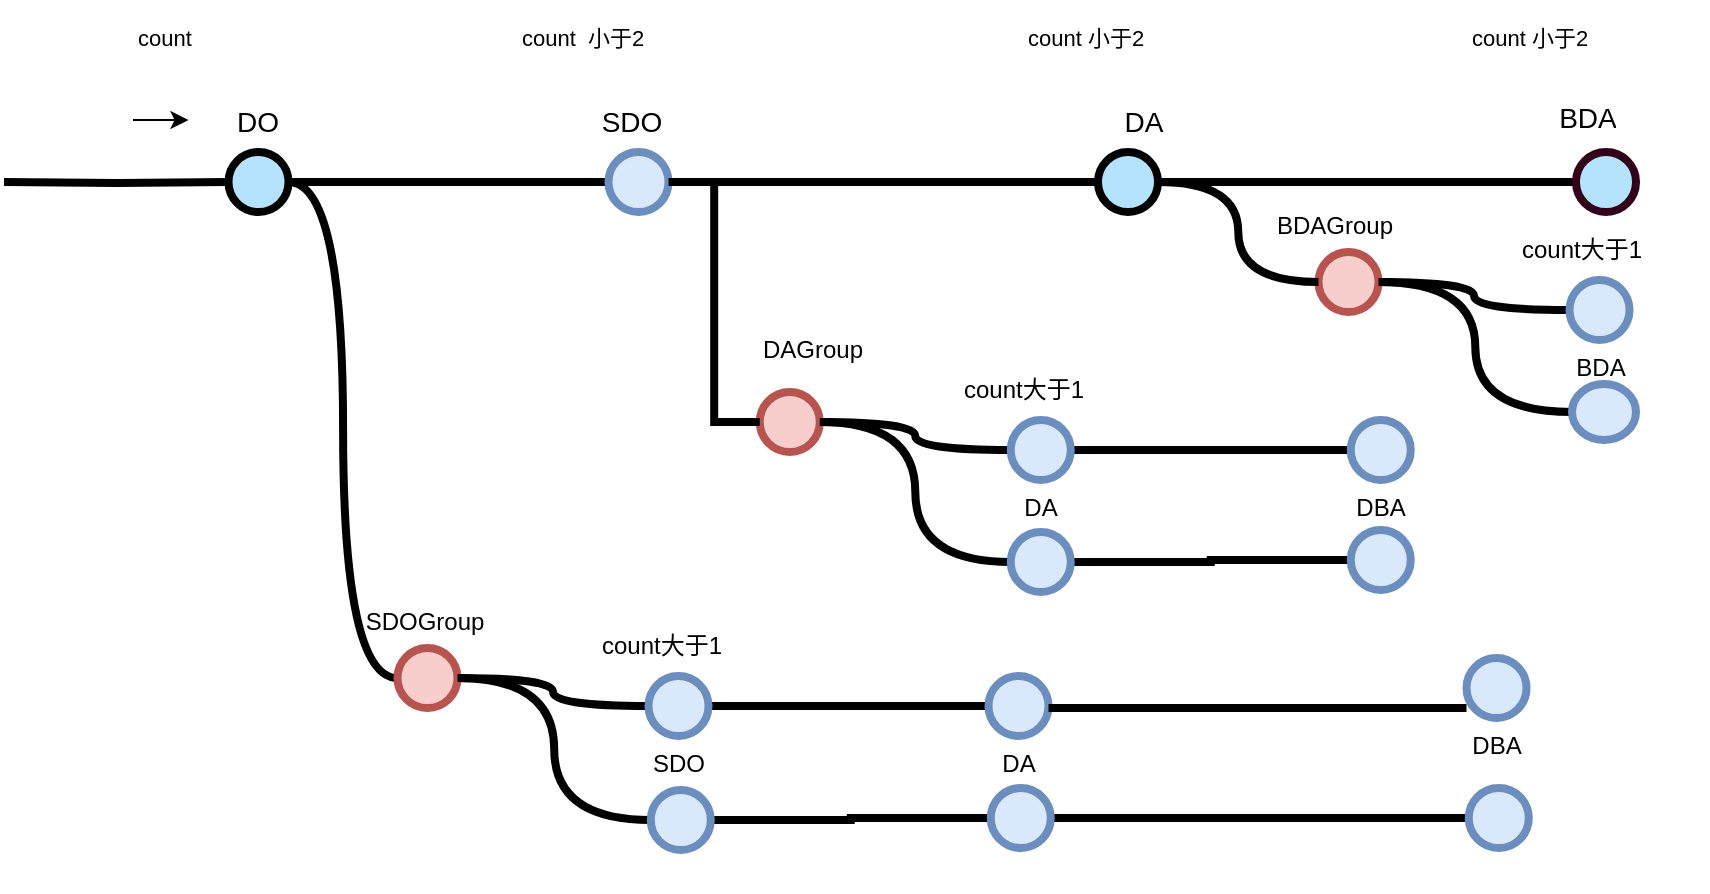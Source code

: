 <mxfile version="23.0.2" type="github">
  <diagram id="yPxyJZ8AM_hMuL3Unpa9" name="complex gitflow">
    <mxGraphModel dx="1434" dy="723" grid="1" gridSize="10" guides="1" tooltips="1" connect="1" arrows="1" fold="1" page="1" pageScale="1" pageWidth="1100" pageHeight="850" math="0" shadow="0">
      <root>
        <mxCell id="0" />
        <mxCell id="1" parent="0" />
        <mxCell id="uWUnNED6HEl2aK5fdaIb-7" value="&lt;font&gt;&lt;font&gt;&lt;font&gt;count大于1&lt;/font&gt;&lt;/font&gt;&lt;/font&gt;" style="text;html=1;strokeColor=none;fillColor=none;align=center;verticalAlign=middle;whiteSpace=wrap;overflow=hidden;" parent="1" vertex="1">
          <mxGeometry x="438.5" y="428" width="80" height="30" as="geometry" />
        </mxCell>
        <mxCell id="uWUnNED6HEl2aK5fdaIb-8" value="" style="edgeStyle=orthogonalEdgeStyle;rounded=0;html=1;jettySize=auto;orthogonalLoop=1;plain-blue;endArrow=none;endFill=0;strokeWidth=4;strokeColor=#000000;entryX=0;entryY=0.5;entryDx=0;entryDy=0;entryPerimeter=0;" parent="1" source="uWUnNED6HEl2aK5fdaIb-10" target="9hBKPDzoitwpIBdzFDQ7-16" edge="1">
          <mxGeometry x="292.25" y="211" as="geometry">
            <mxPoint x="442.25" y="211" as="targetPoint" />
          </mxGeometry>
        </mxCell>
        <mxCell id="uWUnNED6HEl2aK5fdaIb-9" style="edgeStyle=orthogonalEdgeStyle;curved=1;rounded=0;html=1;exitX=1;exitY=0.5;exitPerimeter=0;entryX=0;entryY=0.5;entryPerimeter=0;endArrow=none;endFill=0;jettySize=auto;orthogonalLoop=1;strokeWidth=4;fontSize=15;" parent="1" source="uWUnNED6HEl2aK5fdaIb-10" target="uWUnNED6HEl2aK5fdaIb-15" edge="1">
          <mxGeometry relative="1" as="geometry" />
        </mxCell>
        <mxCell id="uWUnNED6HEl2aK5fdaIb-10" value="" style="verticalLabelPosition=bottom;verticalAlign=top;html=1;strokeWidth=4;shape=mxgraph.flowchart.on-page_reference;plain-blue;gradientColor=none;fillColor=#B5E3Fe;strokeColor=#000000;" parent="1" vertex="1">
          <mxGeometry x="262.25" y="196" width="30" height="30" as="geometry" />
        </mxCell>
        <mxCell id="uWUnNED6HEl2aK5fdaIb-80" value="" style="edgeStyle=orthogonalEdgeStyle;curved=1;rounded=0;orthogonalLoop=1;jettySize=auto;html=1;endArrow=none;endFill=0;strokeWidth=4;entryX=0;entryY=0.5;entryDx=0;entryDy=0;entryPerimeter=0;" parent="1" source="uWUnNED6HEl2aK5fdaIb-11" target="uWUnNED6HEl2aK5fdaIb-109" edge="1">
          <mxGeometry relative="1" as="geometry">
            <mxPoint x="809.25" y="211" as="targetPoint" />
          </mxGeometry>
        </mxCell>
        <mxCell id="uWUnNED6HEl2aK5fdaIb-11" value="" style="verticalLabelPosition=bottom;verticalAlign=top;html=1;strokeWidth=4;shape=mxgraph.flowchart.on-page_reference;plain-blue;gradientColor=none;strokeColor=#000000;fillColor=#B5E3FE;" parent="1" vertex="1">
          <mxGeometry x="697" y="196" width="30" height="30" as="geometry" />
        </mxCell>
        <mxCell id="uWUnNED6HEl2aK5fdaIb-109" value="" style="verticalLabelPosition=bottom;verticalAlign=top;html=1;strokeWidth=4;shape=mxgraph.flowchart.on-page_reference;plain-blue;gradientColor=none;strokeColor=#33001A;fillColor=#B5E3FE;" parent="1" vertex="1">
          <mxGeometry x="936" y="196" width="30" height="30" as="geometry" />
        </mxCell>
        <mxCell id="uWUnNED6HEl2aK5fdaIb-12" value="" style="edgeStyle=orthogonalEdgeStyle;rounded=0;html=1;jettySize=auto;orthogonalLoop=1;strokeWidth=4;endArrow=none;endFill=0;" parent="1" target="uWUnNED6HEl2aK5fdaIb-10" edge="1">
          <mxGeometry x="192.25" y="211" as="geometry">
            <mxPoint x="150" y="211" as="sourcePoint" />
          </mxGeometry>
        </mxCell>
        <mxCell id="uWUnNED6HEl2aK5fdaIb-14" style="edgeStyle=orthogonalEdgeStyle;curved=1;rounded=0;html=1;exitX=1;exitY=0.5;exitPerimeter=0;endArrow=none;endFill=0;jettySize=auto;orthogonalLoop=1;strokeWidth=4;fontSize=15;" parent="1" source="uWUnNED6HEl2aK5fdaIb-15" target="uWUnNED6HEl2aK5fdaIb-17" edge="1">
          <mxGeometry relative="1" as="geometry" />
        </mxCell>
        <mxCell id="uWUnNED6HEl2aK5fdaIb-15" value="" style="verticalLabelPosition=bottom;verticalAlign=top;html=1;strokeWidth=4;shape=mxgraph.flowchart.on-page_reference;strokeColor=#b85450;fillColor=#f8cecc;" parent="1" vertex="1">
          <mxGeometry x="346.75" y="444" width="30" height="30" as="geometry" />
        </mxCell>
        <mxCell id="uWUnNED6HEl2aK5fdaIb-16" style="edgeStyle=orthogonalEdgeStyle;curved=1;rounded=0;html=1;exitX=1;exitY=0.5;exitPerimeter=0;entryX=0;entryY=0.5;entryPerimeter=0;endArrow=none;endFill=0;jettySize=auto;orthogonalLoop=1;strokeWidth=4;fontSize=15;" parent="1" source="uWUnNED6HEl2aK5fdaIb-17" target="uWUnNED6HEl2aK5fdaIb-19" edge="1">
          <mxGeometry relative="1" as="geometry" />
        </mxCell>
        <mxCell id="uWUnNED6HEl2aK5fdaIb-17" value="SDO" style="verticalLabelPosition=bottom;verticalAlign=top;html=1;strokeWidth=4;shape=mxgraph.flowchart.on-page_reference;strokeColor=#6c8ebf;fillColor=#dae8fc;" parent="1" vertex="1">
          <mxGeometry x="472.25" y="458" width="30" height="30" as="geometry" />
        </mxCell>
        <mxCell id="uWUnNED6HEl2aK5fdaIb-19" value="DA" style="verticalLabelPosition=bottom;verticalAlign=top;html=1;strokeWidth=4;shape=mxgraph.flowchart.on-page_reference;strokeColor=#6c8ebf;fillColor=#dae8fc;" parent="1" vertex="1">
          <mxGeometry x="642.25" y="458" width="30" height="30" as="geometry" />
        </mxCell>
        <mxCell id="uWUnNED6HEl2aK5fdaIb-71" value="" style="edgeStyle=orthogonalEdgeStyle;rounded=0;orthogonalLoop=1;jettySize=auto;html=1;endArrow=none;endFill=0;strokeWidth=4;" parent="1" source="uWUnNED6HEl2aK5fdaIb-69" target="uWUnNED6HEl2aK5fdaIb-70" edge="1">
          <mxGeometry relative="1" as="geometry" />
        </mxCell>
        <mxCell id="uWUnNED6HEl2aK5fdaIb-75" style="edgeStyle=orthogonalEdgeStyle;rounded=0;orthogonalLoop=1;jettySize=auto;html=1;entryX=1;entryY=0.5;entryDx=0;entryDy=0;entryPerimeter=0;endArrow=none;endFill=0;strokeWidth=4;curved=1;" parent="1" source="uWUnNED6HEl2aK5fdaIb-69" target="uWUnNED6HEl2aK5fdaIb-15" edge="1">
          <mxGeometry relative="1" as="geometry" />
        </mxCell>
        <mxCell id="uWUnNED6HEl2aK5fdaIb-69" value="&lt;br&gt;&lt;font style=&quot;display: none !important;&quot; class=&quot;transmart-tgt-font transmart-tgt-font-container&quot;&gt;SD&lt;/font&gt;" style="verticalLabelPosition=bottom;verticalAlign=top;html=1;strokeWidth=4;shape=mxgraph.flowchart.on-page_reference;strokeColor=#6c8ebf;fillColor=#dae8fc;" parent="1" vertex="1">
          <mxGeometry x="473.38" y="515" width="30" height="30" as="geometry" />
        </mxCell>
        <mxCell id="uWUnNED6HEl2aK5fdaIb-78" value="" style="edgeStyle=orthogonalEdgeStyle;curved=1;rounded=0;orthogonalLoop=1;jettySize=auto;html=1;endArrow=none;endFill=0;strokeWidth=4;" parent="1" source="uWUnNED6HEl2aK5fdaIb-70" target="uWUnNED6HEl2aK5fdaIb-77" edge="1">
          <mxGeometry relative="1" as="geometry" />
        </mxCell>
        <mxCell id="uWUnNED6HEl2aK5fdaIb-70" value="" style="verticalLabelPosition=bottom;verticalAlign=top;html=1;strokeWidth=4;shape=mxgraph.flowchart.on-page_reference;strokeColor=#6c8ebf;fillColor=#dae8fc;" parent="1" vertex="1">
          <mxGeometry x="643.38" y="514" width="30" height="30" as="geometry" />
        </mxCell>
        <mxCell id="uWUnNED6HEl2aK5fdaIb-77" value="" style="verticalLabelPosition=bottom;verticalAlign=top;html=1;strokeWidth=4;shape=mxgraph.flowchart.on-page_reference;strokeColor=#6c8ebf;fillColor=#dae8fc;" parent="1" vertex="1">
          <mxGeometry x="882.38" y="514" width="30" height="30" as="geometry" />
        </mxCell>
        <mxCell id="uWUnNED6HEl2aK5fdaIb-101" value="&lt;font&gt;DA&lt;/font&gt;" style="text;html=1;strokeColor=none;fillColor=none;align=center;verticalAlign=middle;whiteSpace=wrap;overflow=hidden;fontSize=14;" parent="1" vertex="1">
          <mxGeometry x="665" y="170" width="110" height="20" as="geometry" />
        </mxCell>
        <mxCell id="uWUnNED6HEl2aK5fdaIb-103" value="&lt;font&gt;DO&lt;/font&gt;&lt;font style=&quot;display: none !important;&quot; class=&quot;transmart-tgt-font transmart-tgt-font-container&quot;&gt;做&lt;/font&gt;" style="text;html=1;strokeColor=none;fillColor=none;align=center;verticalAlign=middle;whiteSpace=wrap;overflow=hidden;fontSize=14;" parent="1" vertex="1">
          <mxGeometry x="242.25" y="170" width="70" height="20" as="geometry" />
        </mxCell>
        <mxCell id="uWUnNED6HEl2aK5fdaIb-104" value="&lt;font&gt;DBA&lt;br&gt;&lt;/font&gt;&lt;font style=&quot;display: none !important;&quot; class=&quot;transmart-tgt-font transmart-tgt-font-container&quot;&gt;B&lt;/font&gt;&lt;br&gt;&lt;font style=&quot;display: none !important;&quot; class=&quot;transmart-tgt-font transmart-tgt-font-container&quot;&gt;B&lt;/font&gt;" style="verticalLabelPosition=bottom;verticalAlign=top;html=1;strokeWidth=4;shape=mxgraph.flowchart.on-page_reference;strokeColor=#6c8ebf;fillColor=#dae8fc;" parent="1" vertex="1">
          <mxGeometry x="881.25" y="449" width="30" height="30" as="geometry" />
        </mxCell>
        <mxCell id="uWUnNED6HEl2aK5fdaIb-116" value="&lt;font&gt;BDA&lt;/font&gt;" style="text;html=1;strokeColor=none;fillColor=none;align=center;verticalAlign=middle;whiteSpace=wrap;overflow=hidden;fontSize=14;" parent="1" vertex="1">
          <mxGeometry x="887" y="168" width="110" height="20" as="geometry" />
        </mxCell>
        <mxCell id="fSnZ5vnYTslC5NarKmr_-9" value="" style="edgeStyle=orthogonalEdgeStyle;rounded=0;orthogonalLoop=1;jettySize=auto;html=1;fontSize=12;fontColor=#000000;entryX=0;entryY=0.5;entryDx=0;entryDy=0;" parent="1" target="uWUnNED6HEl2aK5fdaIb-103" edge="1">
          <mxGeometry relative="1" as="geometry">
            <mxPoint x="222.25" y="180" as="targetPoint" />
            <Array as="points">
              <mxPoint x="222.25" y="180" />
              <mxPoint x="222.25" y="180" />
            </Array>
            <mxPoint x="214.5" y="180" as="sourcePoint" />
          </mxGeometry>
        </mxCell>
        <mxCell id="9hBKPDzoitwpIBdzFDQ7-21" value="" style="edgeStyle=orthogonalEdgeStyle;rounded=0;orthogonalLoop=1;jettySize=auto;html=1;fontSize=15;endArrow=none;endFill=0;strokeWidth=4;entryX=0;entryY=0.5;entryDx=0;entryDy=0;entryPerimeter=0;" parent="1" source="9hBKPDzoitwpIBdzFDQ7-16" target="uWUnNED6HEl2aK5fdaIb-11" edge="1">
          <mxGeometry relative="1" as="geometry">
            <mxPoint x="560.25" y="211" as="targetPoint" />
          </mxGeometry>
        </mxCell>
        <mxCell id="9hBKPDzoitwpIBdzFDQ7-16" value="" style="verticalLabelPosition=bottom;verticalAlign=top;html=1;strokeWidth=4;shape=mxgraph.flowchart.on-page_reference;strokeColor=#6c8ebf;fillColor=#dae8fc;" parent="1" vertex="1">
          <mxGeometry x="452.25" y="196" width="30" height="30" as="geometry" />
        </mxCell>
        <mxCell id="9hBKPDzoitwpIBdzFDQ7-61" value="SDO" style="text;html=1;strokeColor=none;fillColor=none;align=center;verticalAlign=middle;whiteSpace=wrap;overflow=hidden;fontSize=14;" parent="1" vertex="1">
          <mxGeometry x="428.5" y="170" width="70" height="20" as="geometry" />
        </mxCell>
        <mxCell id="YAp-t9_kWDEZAxPkfOaO-1" value="&lt;span style=&quot;text-align: center; font-size: 11px;&quot;&gt;&lt;font&gt;count&lt;/font&gt;&lt;font style=&quot;display: none !important;&quot; class=&quot;transmart-tgt-font transmart-tgt-font-container&quot;&gt;计数&lt;/font&gt;&lt;/span&gt;" style="text;html=1;strokeColor=none;fillColor=none;align=left;verticalAlign=middle;whiteSpace=wrap;overflow=hidden;fontSize=11;fontStyle=0;fontColor=#000000;" vertex="1" parent="1">
          <mxGeometry x="214.5" y="120" width="120" height="38" as="geometry" />
        </mxCell>
        <mxCell id="YAp-t9_kWDEZAxPkfOaO-2" value="&lt;span style=&quot;text-align: center; font-size: 11px;&quot;&gt;&lt;font&gt;&lt;font&gt;count&amp;nbsp; 小于2&lt;/font&gt;&lt;font style=&quot;display: none !important;&quot; class=&quot;transmart-tgt-font transmart-tgt-font-container&quot;&gt;计数=&lt;/font&gt;&lt;/font&gt;&lt;font style=&quot;display: none !important;&quot; class=&quot;transmart-tgt-font transmart-tgt-font-container&quot;&gt;计数&lt;/font&gt;&lt;/span&gt;" style="text;html=1;strokeColor=none;fillColor=none;align=left;verticalAlign=middle;whiteSpace=wrap;overflow=hidden;fontSize=11;fontStyle=0;fontColor=#000000;" vertex="1" parent="1">
          <mxGeometry x="407.25" y="120" width="120" height="38" as="geometry" />
        </mxCell>
        <mxCell id="YAp-t9_kWDEZAxPkfOaO-3" value="&lt;span style=&quot;text-align: center; font-size: 11px;&quot;&gt;&lt;font&gt;&lt;font&gt;count 小于2&lt;/font&gt;&lt;font style=&quot;display: none !important;&quot; class=&quot;transmart-tgt-font transmart-tgt-font-container&quot;&gt;计数&lt;/font&gt;&lt;/font&gt;&lt;font style=&quot;display: none !important;&quot; class=&quot;transmart-tgt-font transmart-tgt-font-container&quot;&gt;计数&lt;/font&gt;&lt;/span&gt;" style="text;html=1;strokeColor=none;fillColor=none;align=left;verticalAlign=middle;whiteSpace=wrap;overflow=hidden;fontSize=11;fontStyle=0;fontColor=#000000;" vertex="1" parent="1">
          <mxGeometry x="660" y="120" width="120" height="38" as="geometry" />
        </mxCell>
        <mxCell id="YAp-t9_kWDEZAxPkfOaO-4" value="&lt;span style=&quot;text-align: center; font-size: 11px;&quot;&gt;&lt;font&gt;&lt;font&gt;&lt;font&gt;count 小于2&lt;/font&gt;&lt;/font&gt;&lt;font style=&quot;display: none !important;&quot; class=&quot;transmart-tgt-font transmart-tgt-font-container&quot;&gt;计数&lt;/font&gt;&lt;/font&gt;&lt;font style=&quot;display: none !important;&quot; class=&quot;transmart-tgt-font transmart-tgt-font-container&quot;&gt;计数&lt;/font&gt;&lt;/span&gt;" style="text;html=1;strokeColor=none;fillColor=none;align=left;verticalAlign=middle;whiteSpace=wrap;overflow=hidden;fontSize=11;fontStyle=0;fontColor=#000000;" vertex="1" parent="1">
          <mxGeometry x="882" y="120" width="120" height="38" as="geometry" />
        </mxCell>
        <mxCell id="YAp-t9_kWDEZAxPkfOaO-5" value="&lt;font&gt;&lt;font&gt;SDOGroup&lt;/font&gt;&lt;font style=&quot;display: none !important;&quot; class=&quot;transmart-tgt-font transmart-tgt-font-container&quot;&gt;SDO集团&lt;/font&gt;&lt;/font&gt;&lt;font style=&quot;display: none !important;&quot; class=&quot;transmart-tgt-font transmart-tgt-font-container&quot;&gt;文本&lt;/font&gt;" style="text;html=1;align=center;verticalAlign=middle;resizable=0;points=[];autosize=1;strokeColor=none;fillColor=none;" vertex="1" parent="1">
          <mxGeometry x="320" y="416" width="80" height="30" as="geometry" />
        </mxCell>
        <mxCell id="YAp-t9_kWDEZAxPkfOaO-8" value="" style="edgeStyle=orthogonalEdgeStyle;curved=1;rounded=0;orthogonalLoop=1;jettySize=auto;html=1;endArrow=none;endFill=0;strokeWidth=4;" edge="1" parent="1">
          <mxGeometry relative="1" as="geometry">
            <mxPoint x="672.25" y="474" as="sourcePoint" />
            <mxPoint x="881.25" y="474" as="targetPoint" />
          </mxGeometry>
        </mxCell>
        <mxCell id="YAp-t9_kWDEZAxPkfOaO-9" value="&lt;font&gt;&lt;font&gt;&lt;font&gt;count大于1&lt;/font&gt;&lt;/font&gt;&lt;/font&gt;" style="text;html=1;strokeColor=none;fillColor=none;align=center;verticalAlign=middle;whiteSpace=wrap;overflow=hidden;" vertex="1" parent="1">
          <mxGeometry x="619.63" y="300" width="80" height="30" as="geometry" />
        </mxCell>
        <mxCell id="YAp-t9_kWDEZAxPkfOaO-10" style="edgeStyle=orthogonalEdgeStyle;curved=1;rounded=0;html=1;exitX=1;exitY=0.5;exitPerimeter=0;endArrow=none;endFill=0;jettySize=auto;orthogonalLoop=1;strokeWidth=4;fontSize=15;" edge="1" parent="1" source="YAp-t9_kWDEZAxPkfOaO-11" target="YAp-t9_kWDEZAxPkfOaO-13">
          <mxGeometry relative="1" as="geometry" />
        </mxCell>
        <mxCell id="YAp-t9_kWDEZAxPkfOaO-11" value="" style="verticalLabelPosition=bottom;verticalAlign=top;html=1;strokeWidth=4;shape=mxgraph.flowchart.on-page_reference;strokeColor=#b85450;fillColor=#f8cecc;" vertex="1" parent="1">
          <mxGeometry x="527.88" y="316" width="30" height="30" as="geometry" />
        </mxCell>
        <mxCell id="YAp-t9_kWDEZAxPkfOaO-12" style="edgeStyle=orthogonalEdgeStyle;curved=1;rounded=0;html=1;exitX=1;exitY=0.5;exitPerimeter=0;entryX=0;entryY=0.5;entryPerimeter=0;endArrow=none;endFill=0;jettySize=auto;orthogonalLoop=1;strokeWidth=4;fontSize=15;" edge="1" parent="1" source="YAp-t9_kWDEZAxPkfOaO-13" target="YAp-t9_kWDEZAxPkfOaO-14">
          <mxGeometry relative="1" as="geometry" />
        </mxCell>
        <mxCell id="YAp-t9_kWDEZAxPkfOaO-13" value="DA&lt;br&gt;&lt;font style=&quot;display: none !important;&quot; class=&quot;transmart-tgt-font transmart-tgt-font-container&quot;&gt;D&lt;/font&gt;" style="verticalLabelPosition=bottom;verticalAlign=top;html=1;strokeWidth=4;shape=mxgraph.flowchart.on-page_reference;strokeColor=#6c8ebf;fillColor=#dae8fc;" vertex="1" parent="1">
          <mxGeometry x="653.38" y="330" width="30" height="30" as="geometry" />
        </mxCell>
        <mxCell id="YAp-t9_kWDEZAxPkfOaO-14" value="&lt;font&gt;DBA&lt;/font&gt;&lt;font style=&quot;display: none !important;&quot; class=&quot;transmart-tgt-font transmart-tgt-font-container&quot;&gt;B&lt;/font&gt;" style="verticalLabelPosition=bottom;verticalAlign=top;html=1;strokeWidth=4;shape=mxgraph.flowchart.on-page_reference;strokeColor=#6c8ebf;fillColor=#dae8fc;" vertex="1" parent="1">
          <mxGeometry x="823.38" y="330" width="30" height="30" as="geometry" />
        </mxCell>
        <mxCell id="YAp-t9_kWDEZAxPkfOaO-15" value="" style="edgeStyle=orthogonalEdgeStyle;rounded=0;orthogonalLoop=1;jettySize=auto;html=1;endArrow=none;endFill=0;strokeWidth=4;" edge="1" parent="1" source="YAp-t9_kWDEZAxPkfOaO-17" target="YAp-t9_kWDEZAxPkfOaO-18">
          <mxGeometry relative="1" as="geometry" />
        </mxCell>
        <mxCell id="YAp-t9_kWDEZAxPkfOaO-16" style="edgeStyle=orthogonalEdgeStyle;rounded=0;orthogonalLoop=1;jettySize=auto;html=1;entryX=1;entryY=0.5;entryDx=0;entryDy=0;entryPerimeter=0;endArrow=none;endFill=0;strokeWidth=4;curved=1;" edge="1" parent="1" source="YAp-t9_kWDEZAxPkfOaO-17" target="YAp-t9_kWDEZAxPkfOaO-11">
          <mxGeometry relative="1" as="geometry" />
        </mxCell>
        <mxCell id="YAp-t9_kWDEZAxPkfOaO-17" value="&lt;font&gt;&lt;br&gt;&lt;font style=&quot;display: none !important;&quot; class=&quot;transmart-tgt-font transmart-tgt-font-container&quot;&gt;D&lt;/font&gt;&lt;/font&gt;&lt;font style=&quot;display: none !important;&quot; class=&quot;transmart-tgt-font transmart-tgt-font-container&quot;&gt;SD&lt;/font&gt;" style="verticalLabelPosition=bottom;verticalAlign=top;html=1;strokeWidth=4;shape=mxgraph.flowchart.on-page_reference;strokeColor=#6c8ebf;fillColor=#dae8fc;" vertex="1" parent="1">
          <mxGeometry x="653.38" y="386" width="30" height="30" as="geometry" />
        </mxCell>
        <mxCell id="YAp-t9_kWDEZAxPkfOaO-18" value="" style="verticalLabelPosition=bottom;verticalAlign=top;html=1;strokeWidth=4;shape=mxgraph.flowchart.on-page_reference;strokeColor=#6c8ebf;fillColor=#dae8fc;" vertex="1" parent="1">
          <mxGeometry x="823.38" y="385" width="30" height="30" as="geometry" />
        </mxCell>
        <mxCell id="YAp-t9_kWDEZAxPkfOaO-19" value="&lt;font&gt;&lt;font&gt;&lt;font&gt;DAGroup&lt;/font&gt;&lt;font style=&quot;display: none !important;&quot; class=&quot;transmart-tgt-font transmart-tgt-font-container&quot;&gt;SDO集团&lt;/font&gt;&lt;/font&gt;&lt;font style=&quot;display: none !important;&quot; class=&quot;transmart-tgt-font transmart-tgt-font-container&quot;&gt;SDO集团&lt;/font&gt;&lt;/font&gt;&lt;font style=&quot;display: none !important;&quot; class=&quot;transmart-tgt-font transmart-tgt-font-container&quot;&gt;文本&lt;/font&gt;" style="text;html=1;align=center;verticalAlign=middle;resizable=0;points=[];autosize=1;strokeColor=none;fillColor=none;" vertex="1" parent="1">
          <mxGeometry x="518.5" y="280" width="70" height="30" as="geometry" />
        </mxCell>
        <mxCell id="YAp-t9_kWDEZAxPkfOaO-20" value="&lt;font&gt;&lt;font&gt;&lt;font&gt;count大于1&lt;/font&gt;&lt;/font&gt;&lt;/font&gt;" style="text;html=1;strokeColor=none;fillColor=none;align=center;verticalAlign=middle;whiteSpace=wrap;overflow=hidden;" vertex="1" parent="1">
          <mxGeometry x="899.01" y="230" width="80" height="30" as="geometry" />
        </mxCell>
        <mxCell id="YAp-t9_kWDEZAxPkfOaO-21" style="edgeStyle=orthogonalEdgeStyle;curved=1;rounded=0;html=1;exitX=1;exitY=0.5;exitPerimeter=0;endArrow=none;endFill=0;jettySize=auto;orthogonalLoop=1;strokeWidth=4;fontSize=15;" edge="1" parent="1" source="YAp-t9_kWDEZAxPkfOaO-22" target="YAp-t9_kWDEZAxPkfOaO-23">
          <mxGeometry relative="1" as="geometry" />
        </mxCell>
        <mxCell id="YAp-t9_kWDEZAxPkfOaO-22" value="" style="verticalLabelPosition=bottom;verticalAlign=top;html=1;strokeWidth=4;shape=mxgraph.flowchart.on-page_reference;strokeColor=#b85450;fillColor=#f8cecc;" vertex="1" parent="1">
          <mxGeometry x="807.26" y="246" width="30" height="30" as="geometry" />
        </mxCell>
        <mxCell id="YAp-t9_kWDEZAxPkfOaO-23" value="&lt;font&gt;BDA&lt;/font&gt;&lt;font style=&quot;display: none !important;&quot; class=&quot;transmart-tgt-font transmart-tgt-font-container&quot;&gt;B&lt;/font&gt;" style="verticalLabelPosition=bottom;verticalAlign=top;html=1;strokeWidth=4;shape=mxgraph.flowchart.on-page_reference;strokeColor=#6c8ebf;fillColor=#dae8fc;" vertex="1" parent="1">
          <mxGeometry x="932.76" y="260" width="30" height="30" as="geometry" />
        </mxCell>
        <mxCell id="YAp-t9_kWDEZAxPkfOaO-24" style="edgeStyle=orthogonalEdgeStyle;rounded=0;orthogonalLoop=1;jettySize=auto;html=1;entryX=1;entryY=0.5;entryDx=0;entryDy=0;entryPerimeter=0;endArrow=none;endFill=0;strokeWidth=4;curved=1;" edge="1" parent="1" source="YAp-t9_kWDEZAxPkfOaO-25" target="YAp-t9_kWDEZAxPkfOaO-22">
          <mxGeometry relative="1" as="geometry" />
        </mxCell>
        <mxCell id="YAp-t9_kWDEZAxPkfOaO-25" value="&lt;br&gt;&lt;font style=&quot;display: none !important;&quot; class=&quot;transmart-tgt-font transmart-tgt-font-container&quot;&gt;SD&lt;/font&gt;" style="verticalLabelPosition=bottom;verticalAlign=top;html=1;strokeWidth=4;shape=mxgraph.flowchart.on-page_reference;strokeColor=#6c8ebf;fillColor=#dae8fc;" vertex="1" parent="1">
          <mxGeometry x="934.01" y="312" width="31.99" height="28" as="geometry" />
        </mxCell>
        <mxCell id="YAp-t9_kWDEZAxPkfOaO-29" value="" style="edgeStyle=orthogonalEdgeStyle;rounded=0;orthogonalLoop=1;jettySize=auto;html=1;fontSize=15;endArrow=none;endFill=0;strokeWidth=4;entryX=0;entryY=0.5;entryDx=0;entryDy=0;entryPerimeter=0;exitX=1;exitY=0.5;exitDx=0;exitDy=0;exitPerimeter=0;" edge="1" parent="1" source="9hBKPDzoitwpIBdzFDQ7-16" target="YAp-t9_kWDEZAxPkfOaO-11">
          <mxGeometry relative="1" as="geometry">
            <mxPoint x="632" y="221" as="targetPoint" />
            <mxPoint x="492" y="221" as="sourcePoint" />
          </mxGeometry>
        </mxCell>
        <mxCell id="YAp-t9_kWDEZAxPkfOaO-30" value="" style="edgeStyle=orthogonalEdgeStyle;curved=1;rounded=0;orthogonalLoop=1;jettySize=auto;html=1;endArrow=none;endFill=0;strokeWidth=4;entryX=0;entryY=0.5;entryDx=0;entryDy=0;entryPerimeter=0;exitX=1;exitY=0.5;exitDx=0;exitDy=0;exitPerimeter=0;" edge="1" parent="1" source="uWUnNED6HEl2aK5fdaIb-11" target="YAp-t9_kWDEZAxPkfOaO-22">
          <mxGeometry relative="1" as="geometry">
            <mxPoint x="945.75" y="221" as="targetPoint" />
            <mxPoint x="736.75" y="221" as="sourcePoint" />
          </mxGeometry>
        </mxCell>
        <mxCell id="YAp-t9_kWDEZAxPkfOaO-32" value="&lt;font&gt;BDAGroup&lt;br&gt;&lt;/font&gt;&lt;font style=&quot;display: none !important;&quot; class=&quot;transmart-tgt-font transmart-tgt-font-container&quot;&gt;文本&lt;/font&gt;" style="text;html=1;align=center;verticalAlign=middle;resizable=0;points=[];autosize=1;strokeColor=none;fillColor=none;" vertex="1" parent="1">
          <mxGeometry x="774.75" y="218" width="80" height="30" as="geometry" />
        </mxCell>
      </root>
    </mxGraphModel>
  </diagram>
</mxfile>
